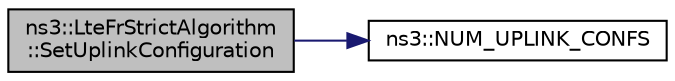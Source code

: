 digraph "ns3::LteFrStrictAlgorithm::SetUplinkConfiguration"
{
  edge [fontname="Helvetica",fontsize="10",labelfontname="Helvetica",labelfontsize="10"];
  node [fontname="Helvetica",fontsize="10",shape=record];
  rankdir="LR";
  Node1 [label="ns3::LteFrStrictAlgorithm\l::SetUplinkConfiguration",height=0.2,width=0.4,color="black", fillcolor="grey75", style="filled", fontcolor="black"];
  Node1 -> Node2 [color="midnightblue",fontsize="10",style="solid"];
  Node2 [label="ns3::NUM_UPLINK_CONFS",height=0.2,width=0.4,color="black", fillcolor="white", style="filled",URL="$d7/d2e/namespacens3.html#a5dc0a36a47c74fa76aa6f2db243f9478"];
}
